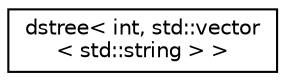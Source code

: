 digraph "Graphical Class Hierarchy"
{
  edge [fontname="Helvetica",fontsize="10",labelfontname="Helvetica",labelfontsize="10"];
  node [fontname="Helvetica",fontsize="10",shape=record];
  rankdir="LR";
  Node1 [label="dstree\< int, std::vector\l\< std::string \> \>",height=0.2,width=0.4,color="black", fillcolor="white", style="filled",URL="$classdstree.html"];
}
